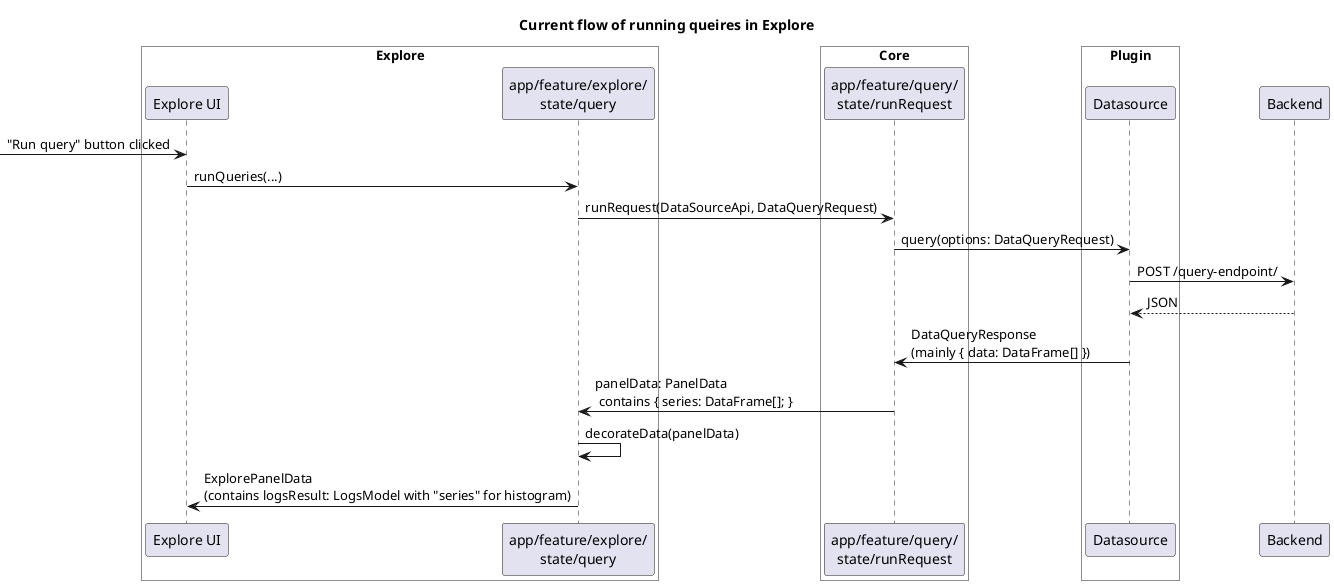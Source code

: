 @startuml

title Current flow of running queires in Explore

box "Explore" #white
participant "Explore UI" as UI
participant "app/feature/explore/\nstate/query" as S
endbox

box "Core" #white
participant "app/feature/query/\nstate/runRequest" as S2
endbox

box "Plugin" #white
participant Datasource as DS
endbox

participant Backend as B

-> UI : "Run query" button clicked
UI -> S : runQueries(...)
S -> S2 : runRequest(DataSourceApi, DataQueryRequest)
S2 -> DS : query(options: DataQueryRequest)
DS -> B : POST /query-endpoint/
DS <-- B : JSON
S2 <- DS : DataQueryResponse\n(mainly { data: DataFrame[] })
S <- S2 : panelData: PanelData\n contains { series: DataFrame[]; }
S -> S : decorateData(panelData)
UI <- S : ExplorePanelData\n(contains logsResult: LogsModel with "series" for histogram)

@enduml
